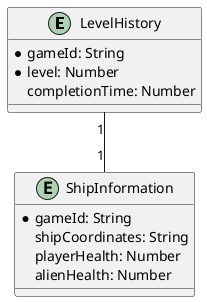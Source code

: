 @startuml
entity LevelHistory{
    *gameId: String
    *level: Number
    completionTime: Number
}
entity ShipInformation{
    *gameId: String
    shipCoordinates: String
    playerHealth: Number
    alienHealth: Number
}

LevelHistory "1" -- "1" ShipInformation
@enduml